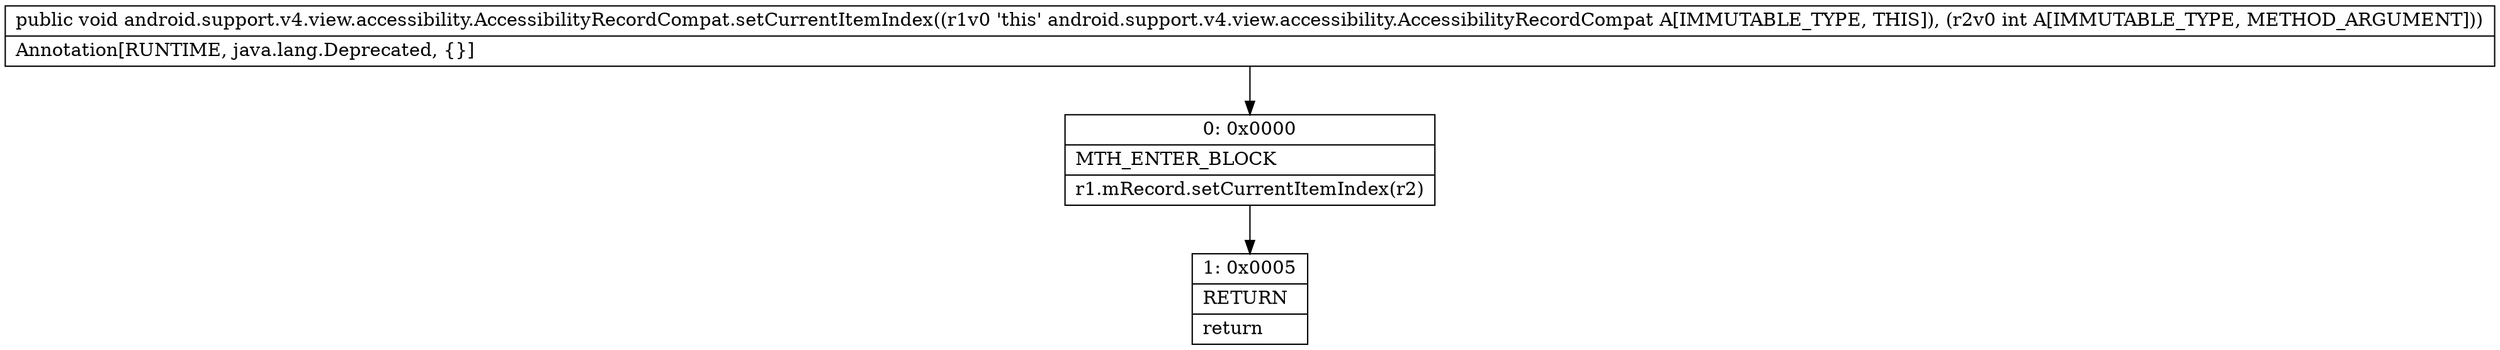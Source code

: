 digraph "CFG forandroid.support.v4.view.accessibility.AccessibilityRecordCompat.setCurrentItemIndex(I)V" {
Node_0 [shape=record,label="{0\:\ 0x0000|MTH_ENTER_BLOCK\l|r1.mRecord.setCurrentItemIndex(r2)\l}"];
Node_1 [shape=record,label="{1\:\ 0x0005|RETURN\l|return\l}"];
MethodNode[shape=record,label="{public void android.support.v4.view.accessibility.AccessibilityRecordCompat.setCurrentItemIndex((r1v0 'this' android.support.v4.view.accessibility.AccessibilityRecordCompat A[IMMUTABLE_TYPE, THIS]), (r2v0 int A[IMMUTABLE_TYPE, METHOD_ARGUMENT]))  | Annotation[RUNTIME, java.lang.Deprecated, \{\}]\l}"];
MethodNode -> Node_0;
Node_0 -> Node_1;
}

